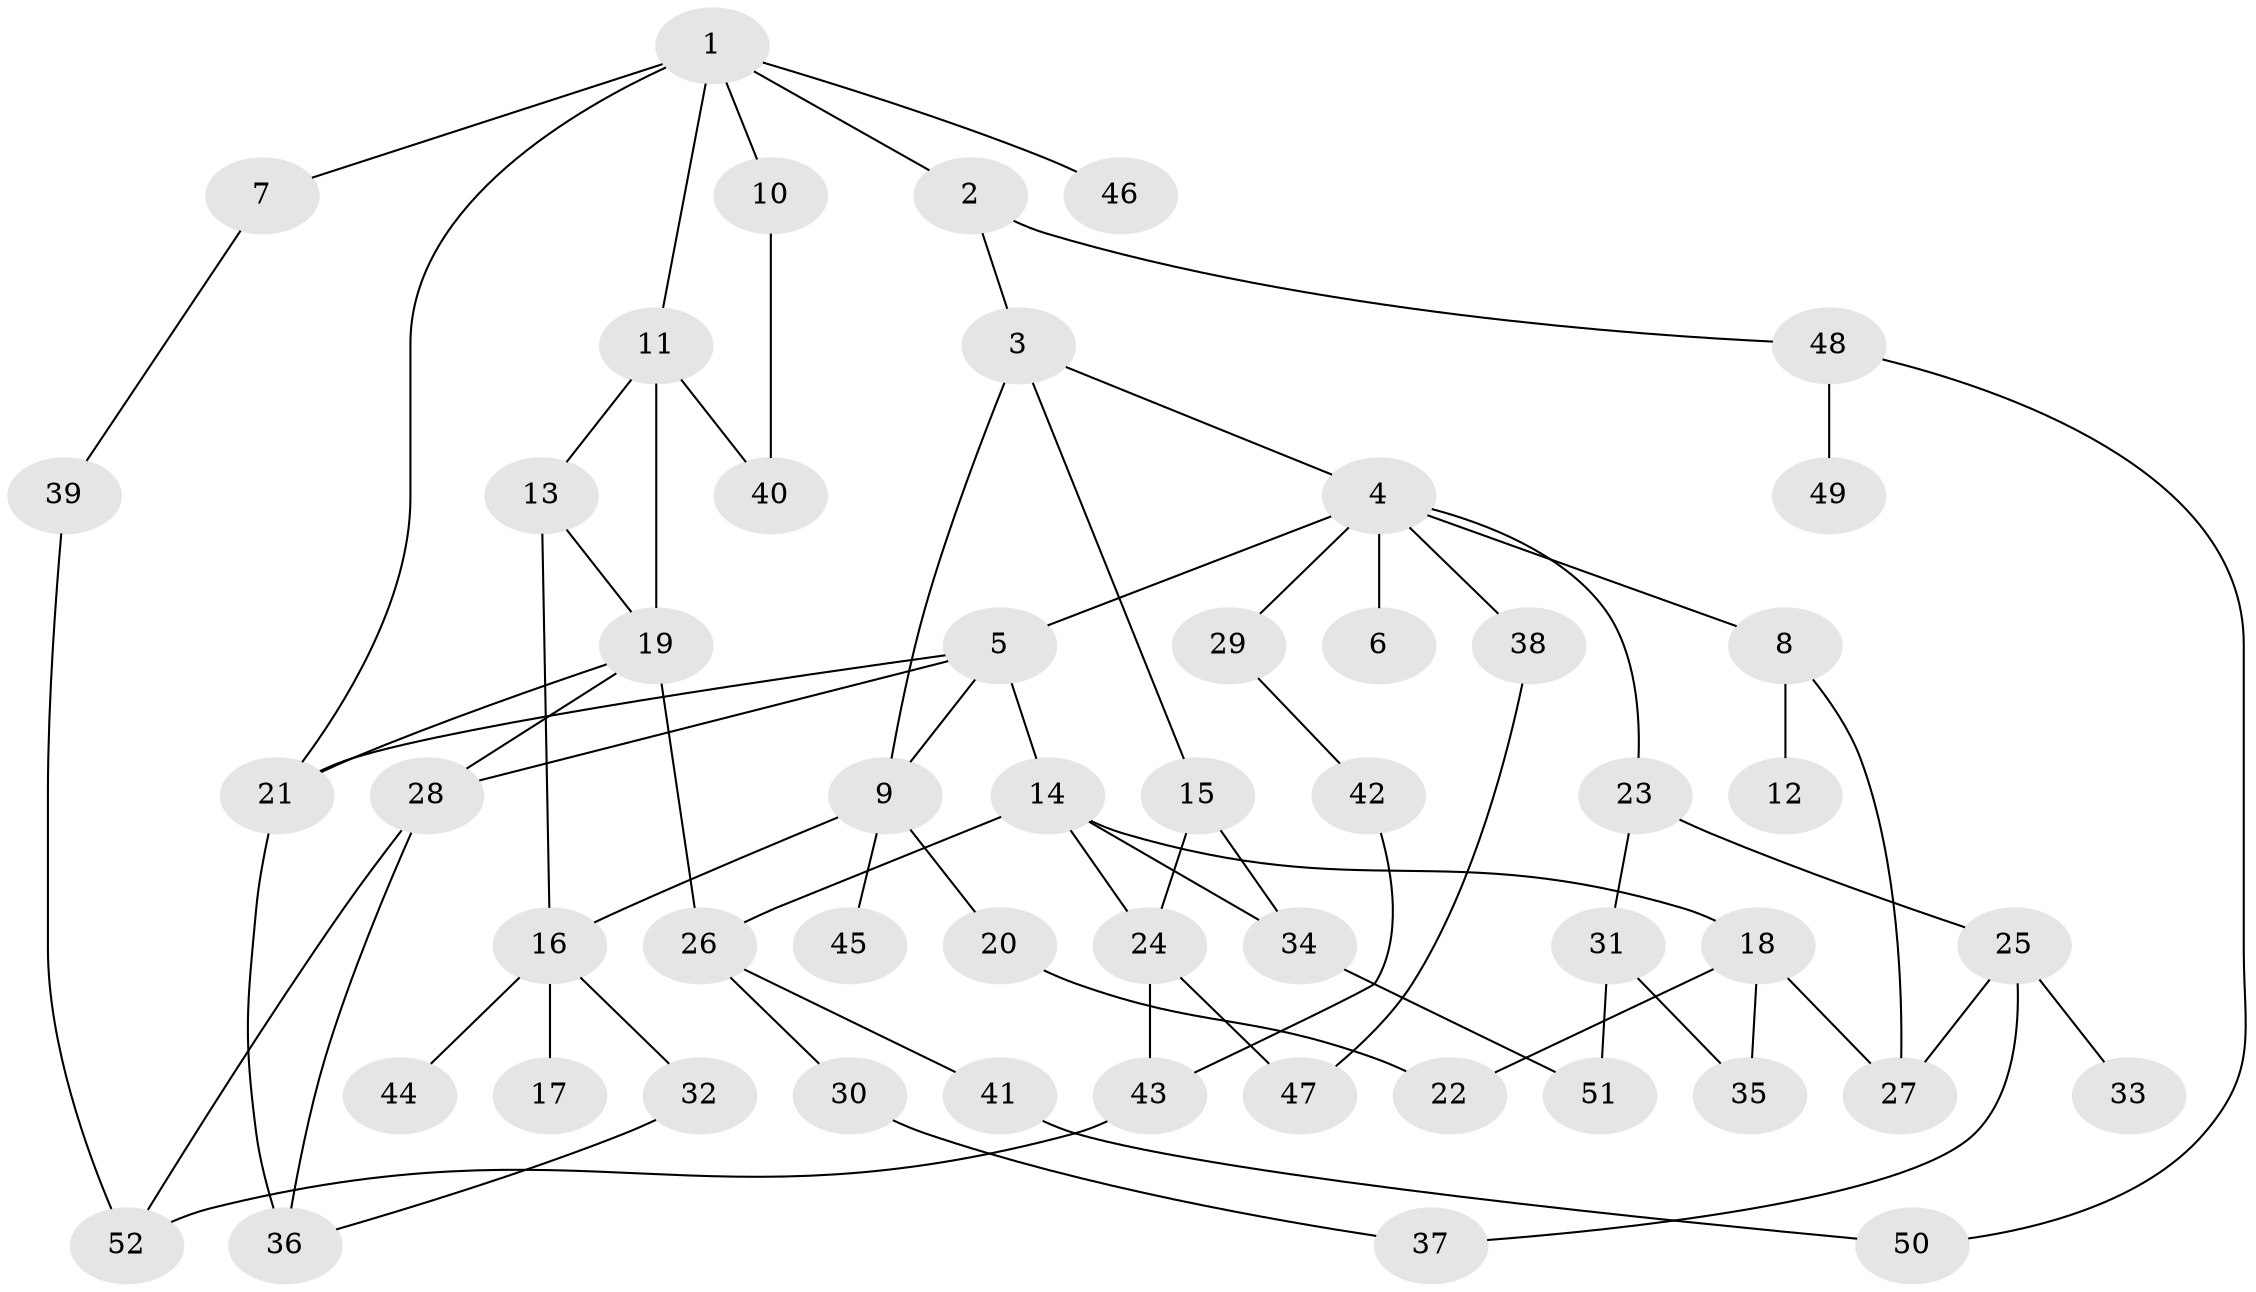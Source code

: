 // coarse degree distribution, {6: 0.125, 4: 0.15625, 7: 0.0625, 1: 0.21875, 2: 0.28125, 3: 0.09375, 5: 0.0625}
// Generated by graph-tools (version 1.1) at 2025/41/03/06/25 10:41:27]
// undirected, 52 vertices, 74 edges
graph export_dot {
graph [start="1"]
  node [color=gray90,style=filled];
  1;
  2;
  3;
  4;
  5;
  6;
  7;
  8;
  9;
  10;
  11;
  12;
  13;
  14;
  15;
  16;
  17;
  18;
  19;
  20;
  21;
  22;
  23;
  24;
  25;
  26;
  27;
  28;
  29;
  30;
  31;
  32;
  33;
  34;
  35;
  36;
  37;
  38;
  39;
  40;
  41;
  42;
  43;
  44;
  45;
  46;
  47;
  48;
  49;
  50;
  51;
  52;
  1 -- 2;
  1 -- 7;
  1 -- 10;
  1 -- 11;
  1 -- 46;
  1 -- 21;
  2 -- 3;
  2 -- 48;
  3 -- 4;
  3 -- 9;
  3 -- 15;
  4 -- 5;
  4 -- 6;
  4 -- 8;
  4 -- 23;
  4 -- 29;
  4 -- 38;
  5 -- 14;
  5 -- 21;
  5 -- 28;
  5 -- 9;
  7 -- 39;
  8 -- 12;
  8 -- 27;
  9 -- 20;
  9 -- 45;
  9 -- 16;
  10 -- 40;
  11 -- 13;
  11 -- 40;
  11 -- 19;
  13 -- 16;
  13 -- 19;
  14 -- 18;
  14 -- 24;
  14 -- 26;
  14 -- 34;
  15 -- 34;
  15 -- 24;
  16 -- 17;
  16 -- 32;
  16 -- 44;
  18 -- 22;
  18 -- 27;
  18 -- 35;
  19 -- 26;
  19 -- 21;
  19 -- 28;
  20 -- 22;
  21 -- 36;
  23 -- 25;
  23 -- 31;
  24 -- 43;
  24 -- 47;
  25 -- 33;
  25 -- 27;
  25 -- 37;
  26 -- 30;
  26 -- 41;
  28 -- 52;
  28 -- 36;
  29 -- 42;
  30 -- 37;
  31 -- 51;
  31 -- 35;
  32 -- 36;
  34 -- 51;
  38 -- 47;
  39 -- 52;
  41 -- 50;
  42 -- 43;
  43 -- 52;
  48 -- 49;
  48 -- 50;
}
